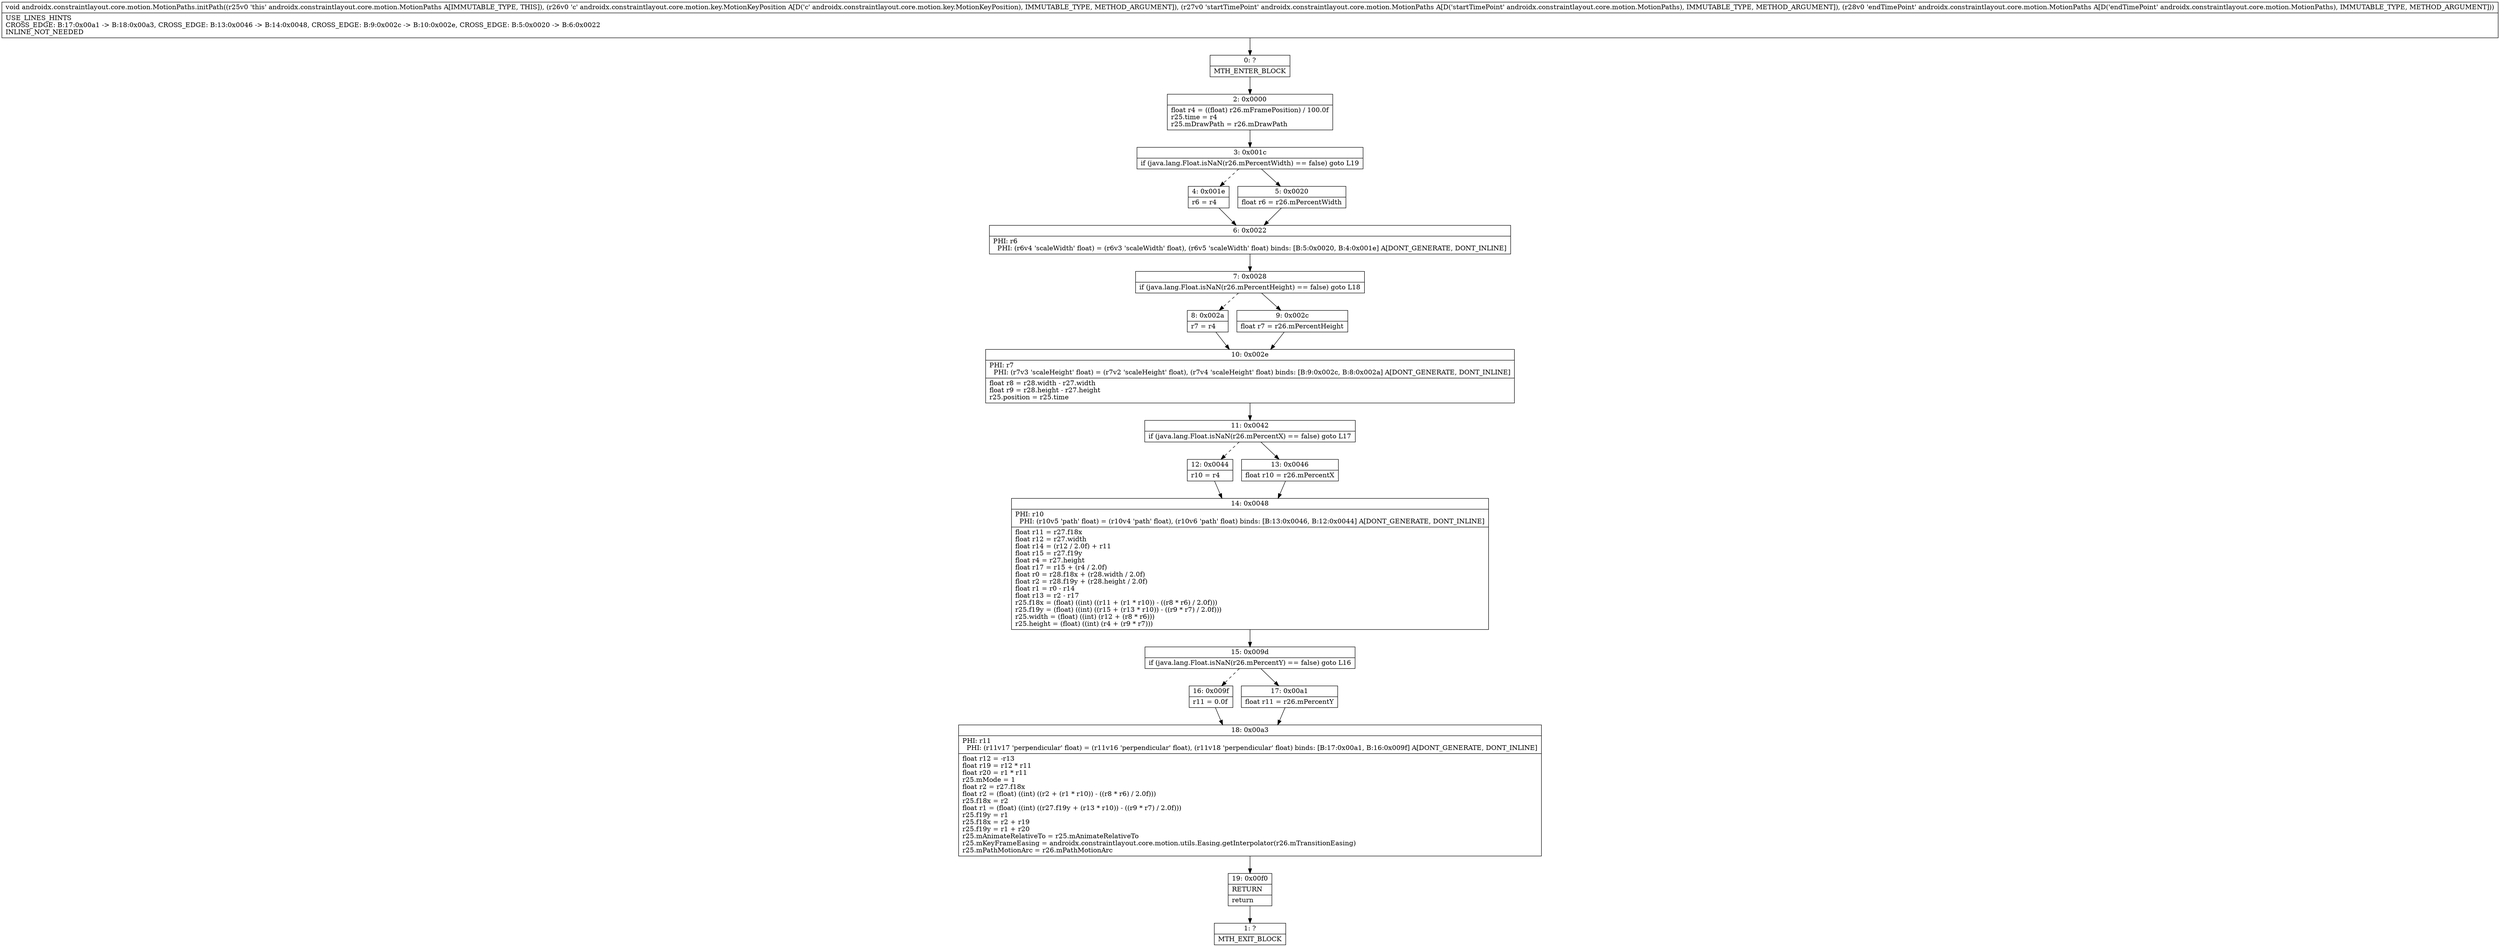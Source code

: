 digraph "CFG forandroidx.constraintlayout.core.motion.MotionPaths.initPath(Landroidx\/constraintlayout\/core\/motion\/key\/MotionKeyPosition;Landroidx\/constraintlayout\/core\/motion\/MotionPaths;Landroidx\/constraintlayout\/core\/motion\/MotionPaths;)V" {
Node_0 [shape=record,label="{0\:\ ?|MTH_ENTER_BLOCK\l}"];
Node_2 [shape=record,label="{2\:\ 0x0000|float r4 = ((float) r26.mFramePosition) \/ 100.0f\lr25.time = r4\lr25.mDrawPath = r26.mDrawPath\l}"];
Node_3 [shape=record,label="{3\:\ 0x001c|if (java.lang.Float.isNaN(r26.mPercentWidth) == false) goto L19\l}"];
Node_4 [shape=record,label="{4\:\ 0x001e|r6 = r4\l}"];
Node_6 [shape=record,label="{6\:\ 0x0022|PHI: r6 \l  PHI: (r6v4 'scaleWidth' float) = (r6v3 'scaleWidth' float), (r6v5 'scaleWidth' float) binds: [B:5:0x0020, B:4:0x001e] A[DONT_GENERATE, DONT_INLINE]\l}"];
Node_7 [shape=record,label="{7\:\ 0x0028|if (java.lang.Float.isNaN(r26.mPercentHeight) == false) goto L18\l}"];
Node_8 [shape=record,label="{8\:\ 0x002a|r7 = r4\l}"];
Node_10 [shape=record,label="{10\:\ 0x002e|PHI: r7 \l  PHI: (r7v3 'scaleHeight' float) = (r7v2 'scaleHeight' float), (r7v4 'scaleHeight' float) binds: [B:9:0x002c, B:8:0x002a] A[DONT_GENERATE, DONT_INLINE]\l|float r8 = r28.width \- r27.width\lfloat r9 = r28.height \- r27.height\lr25.position = r25.time\l}"];
Node_11 [shape=record,label="{11\:\ 0x0042|if (java.lang.Float.isNaN(r26.mPercentX) == false) goto L17\l}"];
Node_12 [shape=record,label="{12\:\ 0x0044|r10 = r4\l}"];
Node_14 [shape=record,label="{14\:\ 0x0048|PHI: r10 \l  PHI: (r10v5 'path' float) = (r10v4 'path' float), (r10v6 'path' float) binds: [B:13:0x0046, B:12:0x0044] A[DONT_GENERATE, DONT_INLINE]\l|float r11 = r27.f18x\lfloat r12 = r27.width\lfloat r14 = (r12 \/ 2.0f) + r11\lfloat r15 = r27.f19y\lfloat r4 = r27.height\lfloat r17 = r15 + (r4 \/ 2.0f)\lfloat r0 = r28.f18x + (r28.width \/ 2.0f)\lfloat r2 = r28.f19y + (r28.height \/ 2.0f)\lfloat r1 = r0 \- r14\lfloat r13 = r2 \- r17\lr25.f18x = (float) ((int) ((r11 + (r1 * r10)) \- ((r8 * r6) \/ 2.0f)))\lr25.f19y = (float) ((int) ((r15 + (r13 * r10)) \- ((r9 * r7) \/ 2.0f)))\lr25.width = (float) ((int) (r12 + (r8 * r6)))\lr25.height = (float) ((int) (r4 + (r9 * r7)))\l}"];
Node_15 [shape=record,label="{15\:\ 0x009d|if (java.lang.Float.isNaN(r26.mPercentY) == false) goto L16\l}"];
Node_16 [shape=record,label="{16\:\ 0x009f|r11 = 0.0f\l}"];
Node_18 [shape=record,label="{18\:\ 0x00a3|PHI: r11 \l  PHI: (r11v17 'perpendicular' float) = (r11v16 'perpendicular' float), (r11v18 'perpendicular' float) binds: [B:17:0x00a1, B:16:0x009f] A[DONT_GENERATE, DONT_INLINE]\l|float r12 = \-r13\lfloat r19 = r12 * r11\lfloat r20 = r1 * r11\lr25.mMode = 1\lfloat r2 = r27.f18x\lfloat r2 = (float) ((int) ((r2 + (r1 * r10)) \- ((r8 * r6) \/ 2.0f)))\lr25.f18x = r2\lfloat r1 = (float) ((int) ((r27.f19y + (r13 * r10)) \- ((r9 * r7) \/ 2.0f)))\lr25.f19y = r1\lr25.f18x = r2 + r19\lr25.f19y = r1 + r20\lr25.mAnimateRelativeTo = r25.mAnimateRelativeTo\lr25.mKeyFrameEasing = androidx.constraintlayout.core.motion.utils.Easing.getInterpolator(r26.mTransitionEasing)\lr25.mPathMotionArc = r26.mPathMotionArc\l}"];
Node_19 [shape=record,label="{19\:\ 0x00f0|RETURN\l|return\l}"];
Node_1 [shape=record,label="{1\:\ ?|MTH_EXIT_BLOCK\l}"];
Node_17 [shape=record,label="{17\:\ 0x00a1|float r11 = r26.mPercentY\l}"];
Node_13 [shape=record,label="{13\:\ 0x0046|float r10 = r26.mPercentX\l}"];
Node_9 [shape=record,label="{9\:\ 0x002c|float r7 = r26.mPercentHeight\l}"];
Node_5 [shape=record,label="{5\:\ 0x0020|float r6 = r26.mPercentWidth\l}"];
MethodNode[shape=record,label="{void androidx.constraintlayout.core.motion.MotionPaths.initPath((r25v0 'this' androidx.constraintlayout.core.motion.MotionPaths A[IMMUTABLE_TYPE, THIS]), (r26v0 'c' androidx.constraintlayout.core.motion.key.MotionKeyPosition A[D('c' androidx.constraintlayout.core.motion.key.MotionKeyPosition), IMMUTABLE_TYPE, METHOD_ARGUMENT]), (r27v0 'startTimePoint' androidx.constraintlayout.core.motion.MotionPaths A[D('startTimePoint' androidx.constraintlayout.core.motion.MotionPaths), IMMUTABLE_TYPE, METHOD_ARGUMENT]), (r28v0 'endTimePoint' androidx.constraintlayout.core.motion.MotionPaths A[D('endTimePoint' androidx.constraintlayout.core.motion.MotionPaths), IMMUTABLE_TYPE, METHOD_ARGUMENT]))  | USE_LINES_HINTS\lCROSS_EDGE: B:17:0x00a1 \-\> B:18:0x00a3, CROSS_EDGE: B:13:0x0046 \-\> B:14:0x0048, CROSS_EDGE: B:9:0x002c \-\> B:10:0x002e, CROSS_EDGE: B:5:0x0020 \-\> B:6:0x0022\lINLINE_NOT_NEEDED\l}"];
MethodNode -> Node_0;Node_0 -> Node_2;
Node_2 -> Node_3;
Node_3 -> Node_4[style=dashed];
Node_3 -> Node_5;
Node_4 -> Node_6;
Node_6 -> Node_7;
Node_7 -> Node_8[style=dashed];
Node_7 -> Node_9;
Node_8 -> Node_10;
Node_10 -> Node_11;
Node_11 -> Node_12[style=dashed];
Node_11 -> Node_13;
Node_12 -> Node_14;
Node_14 -> Node_15;
Node_15 -> Node_16[style=dashed];
Node_15 -> Node_17;
Node_16 -> Node_18;
Node_18 -> Node_19;
Node_19 -> Node_1;
Node_17 -> Node_18;
Node_13 -> Node_14;
Node_9 -> Node_10;
Node_5 -> Node_6;
}

